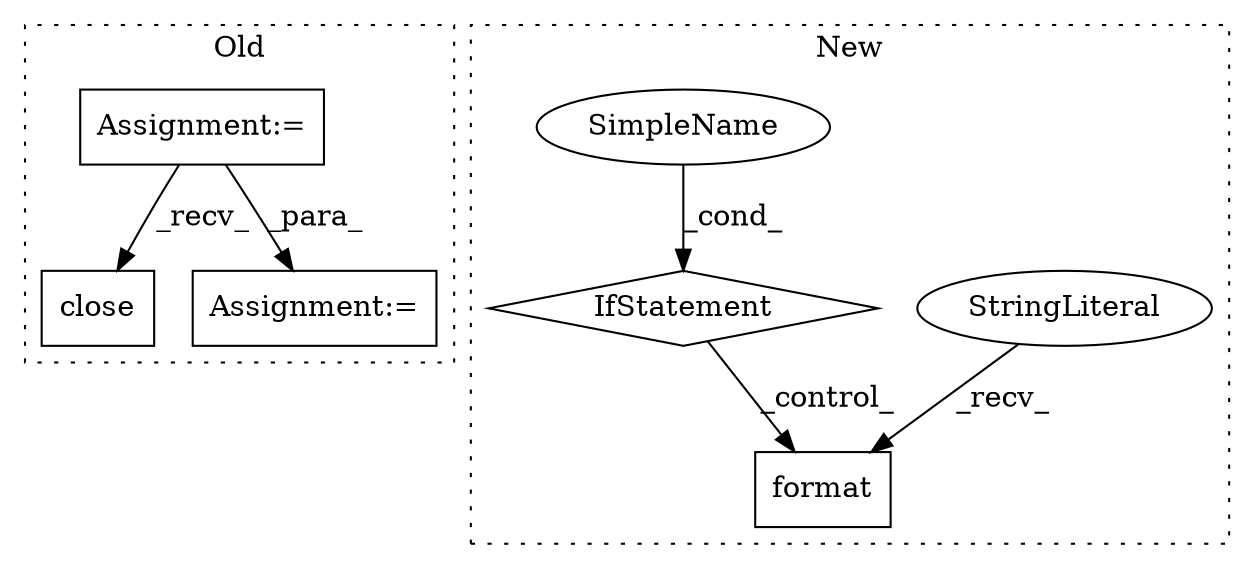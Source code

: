 digraph G {
subgraph cluster0 {
1 [label="close" a="32" s="2907" l="7" shape="box"];
4 [label="Assignment:=" a="7" s="2654" l="7" shape="box"];
7 [label="Assignment:=" a="7" s="3065" l="1" shape="box"];
label = "Old";
style="dotted";
}
subgraph cluster1 {
2 [label="format" a="32" s="3257,3265" l="7,1" shape="box"];
3 [label="StringLiteral" a="45" s="3199" l="57" shape="ellipse"];
5 [label="IfStatement" a="25" s="2753,2788" l="4,2" shape="diamond"];
6 [label="SimpleName" a="42" s="" l="" shape="ellipse"];
label = "New";
style="dotted";
}
3 -> 2 [label="_recv_"];
4 -> 1 [label="_recv_"];
4 -> 7 [label="_para_"];
5 -> 2 [label="_control_"];
6 -> 5 [label="_cond_"];
}